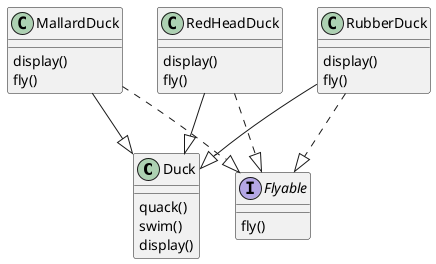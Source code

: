 @startuml
'https://plantuml.com/class-diagram




class Duck{
quack()
swim()
display()
}

interface Flyable{
    fly()
}

class MallardDuck{
    display()
    fly()
}

class RedHeadDuck{
    display()
    fly()
}


class RubberDuck{
    display()
    fly()
}


RedHeadDuck --|> Duck
MallardDuck --|> Duck
RubberDuck --|> Duck

RedHeadDuck ..|> Flyable
MallardDuck ..|> Flyable
RubberDuck ..|> Flyable

@enduml